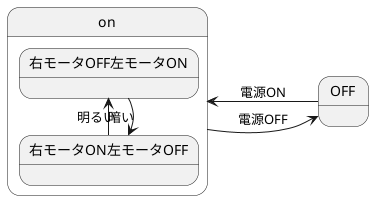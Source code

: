@startuml
left to right direction
state on{
右モータOFF左モータON-right->右モータON左モータOFF: 暗い
右モータOFF左モータON<-left-右モータON左モータOFF: 明るい
}
OFF-up->on: 電源ON
OFF<-down-on: 電源OFF
@enduml